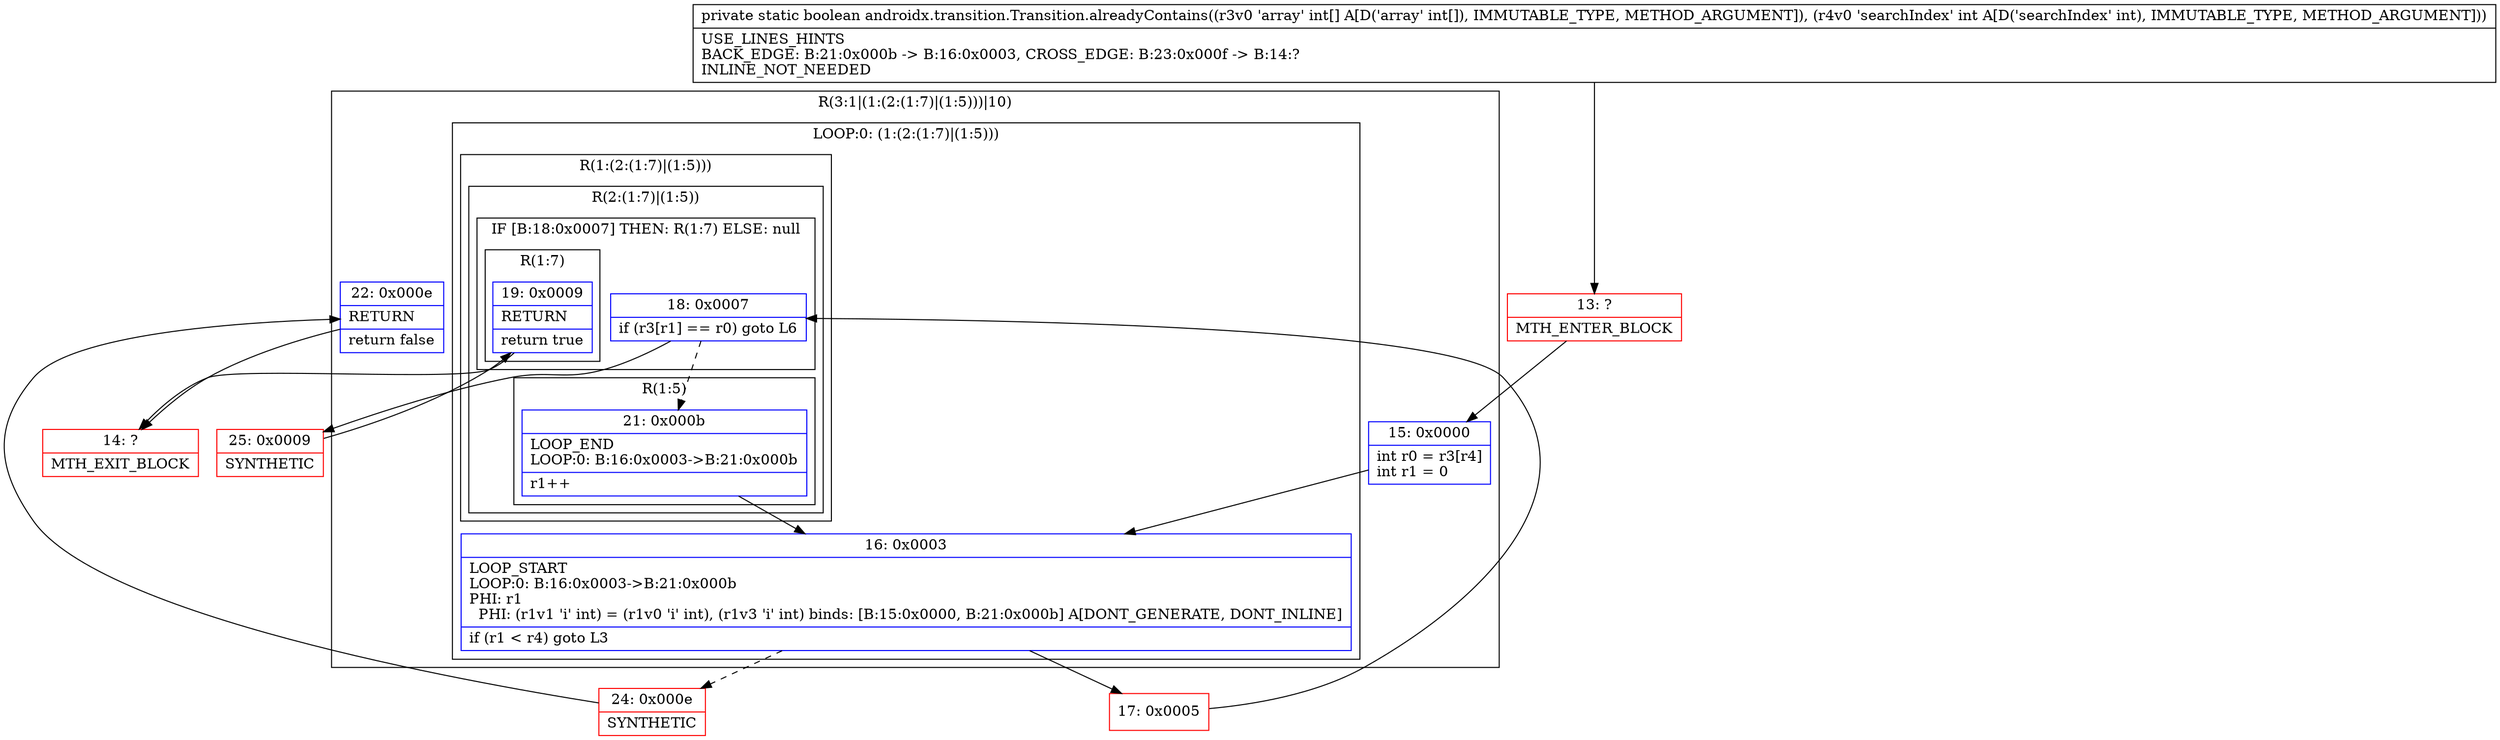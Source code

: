 digraph "CFG forandroidx.transition.Transition.alreadyContains([II)Z" {
subgraph cluster_Region_1770808513 {
label = "R(3:1|(1:(2:(1:7)|(1:5)))|10)";
node [shape=record,color=blue];
Node_15 [shape=record,label="{15\:\ 0x0000|int r0 = r3[r4]\lint r1 = 0\l}"];
subgraph cluster_LoopRegion_1589297958 {
label = "LOOP:0: (1:(2:(1:7)|(1:5)))";
node [shape=record,color=blue];
Node_16 [shape=record,label="{16\:\ 0x0003|LOOP_START\lLOOP:0: B:16:0x0003\-\>B:21:0x000b\lPHI: r1 \l  PHI: (r1v1 'i' int) = (r1v0 'i' int), (r1v3 'i' int) binds: [B:15:0x0000, B:21:0x000b] A[DONT_GENERATE, DONT_INLINE]\l|if (r1 \< r4) goto L3\l}"];
subgraph cluster_Region_975154481 {
label = "R(1:(2:(1:7)|(1:5)))";
node [shape=record,color=blue];
subgraph cluster_Region_1388626903 {
label = "R(2:(1:7)|(1:5))";
node [shape=record,color=blue];
subgraph cluster_IfRegion_216212280 {
label = "IF [B:18:0x0007] THEN: R(1:7) ELSE: null";
node [shape=record,color=blue];
Node_18 [shape=record,label="{18\:\ 0x0007|if (r3[r1] == r0) goto L6\l}"];
subgraph cluster_Region_371019938 {
label = "R(1:7)";
node [shape=record,color=blue];
Node_19 [shape=record,label="{19\:\ 0x0009|RETURN\l|return true\l}"];
}
}
subgraph cluster_Region_1538944433 {
label = "R(1:5)";
node [shape=record,color=blue];
Node_21 [shape=record,label="{21\:\ 0x000b|LOOP_END\lLOOP:0: B:16:0x0003\-\>B:21:0x000b\l|r1++\l}"];
}
}
}
}
Node_22 [shape=record,label="{22\:\ 0x000e|RETURN\l|return false\l}"];
}
Node_13 [shape=record,color=red,label="{13\:\ ?|MTH_ENTER_BLOCK\l}"];
Node_17 [shape=record,color=red,label="{17\:\ 0x0005}"];
Node_25 [shape=record,color=red,label="{25\:\ 0x0009|SYNTHETIC\l}"];
Node_14 [shape=record,color=red,label="{14\:\ ?|MTH_EXIT_BLOCK\l}"];
Node_24 [shape=record,color=red,label="{24\:\ 0x000e|SYNTHETIC\l}"];
MethodNode[shape=record,label="{private static boolean androidx.transition.Transition.alreadyContains((r3v0 'array' int[] A[D('array' int[]), IMMUTABLE_TYPE, METHOD_ARGUMENT]), (r4v0 'searchIndex' int A[D('searchIndex' int), IMMUTABLE_TYPE, METHOD_ARGUMENT]))  | USE_LINES_HINTS\lBACK_EDGE: B:21:0x000b \-\> B:16:0x0003, CROSS_EDGE: B:23:0x000f \-\> B:14:?\lINLINE_NOT_NEEDED\l}"];
MethodNode -> Node_13;Node_15 -> Node_16;
Node_16 -> Node_17;
Node_16 -> Node_24[style=dashed];
Node_18 -> Node_21[style=dashed];
Node_18 -> Node_25;
Node_19 -> Node_14;
Node_21 -> Node_16;
Node_22 -> Node_14;
Node_13 -> Node_15;
Node_17 -> Node_18;
Node_25 -> Node_19;
Node_24 -> Node_22;
}

